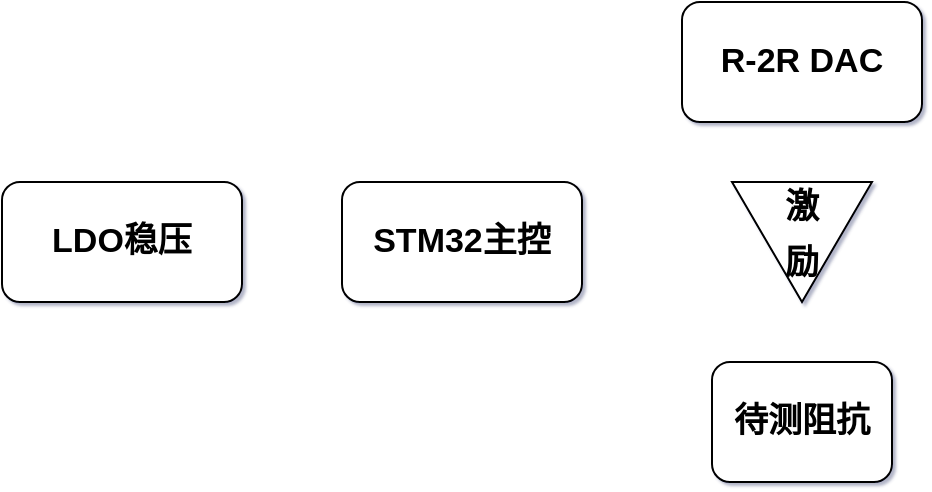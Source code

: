 <mxfile version="14.9.7" type="github">
  <diagram id="cP4s6JYN2gyGzT5aOoAY" name="Page-1">
    <mxGraphModel dx="593" dy="306" grid="0" gridSize="10" guides="1" tooltips="1" connect="1" arrows="1" fold="1" page="1" pageScale="1" pageWidth="827" pageHeight="1169" background="#ffffff" math="0" shadow="1">
      <root>
        <mxCell id="0" />
        <mxCell id="1" parent="0" />
        <mxCell id="f0EjhEX-MkuPZd1vcuLO-1" value="&lt;b&gt;&lt;font style=&quot;font-size: 17px&quot;&gt;STM32主控&lt;/font&gt;&lt;/b&gt;" style="rounded=1;whiteSpace=wrap;html=1;" vertex="1" parent="1">
          <mxGeometry x="350" y="250" width="120" height="60" as="geometry" />
        </mxCell>
        <mxCell id="f0EjhEX-MkuPZd1vcuLO-2" value="&lt;b&gt;&lt;font style=&quot;font-size: 17px&quot;&gt;LDO稳压&lt;/font&gt;&lt;/b&gt;" style="rounded=1;whiteSpace=wrap;html=1;" vertex="1" parent="1">
          <mxGeometry x="180" y="250" width="120" height="60" as="geometry" />
        </mxCell>
        <mxCell id="f0EjhEX-MkuPZd1vcuLO-3" value="&lt;b&gt;&lt;font style=&quot;font-size: 17px&quot;&gt;R-2R DAC&lt;/font&gt;&lt;/b&gt;" style="rounded=1;whiteSpace=wrap;html=1;" vertex="1" parent="1">
          <mxGeometry x="520" y="160" width="120" height="60" as="geometry" />
        </mxCell>
        <mxCell id="f0EjhEX-MkuPZd1vcuLO-4" value="&lt;b&gt;&lt;font style=&quot;font-size: 17px&quot;&gt;待测阻抗&lt;/font&gt;&lt;/b&gt;" style="rounded=1;whiteSpace=wrap;html=1;" vertex="1" parent="1">
          <mxGeometry x="535" y="340" width="90" height="60" as="geometry" />
        </mxCell>
        <mxCell id="f0EjhEX-MkuPZd1vcuLO-5" value="&lt;div style=&quot;font-size: 17px&quot; align=&quot;center&quot;&gt;&lt;sup&gt;&lt;b&gt;&lt;font style=&quot;font-size: 17px&quot;&gt;激&lt;/font&gt;&lt;/b&gt;&lt;/sup&gt;&lt;/div&gt;&lt;div style=&quot;font-size: 17px&quot; align=&quot;center&quot;&gt;&lt;sup&gt;&lt;b&gt;&lt;font style=&quot;font-size: 17px&quot;&gt;励&lt;/font&gt;&lt;/b&gt;&lt;/sup&gt;&lt;/div&gt;" style="triangle;whiteSpace=wrap;html=1;direction=south;align=center;" vertex="1" parent="1">
          <mxGeometry x="545" y="250" width="70" height="60" as="geometry" />
        </mxCell>
      </root>
    </mxGraphModel>
  </diagram>
</mxfile>
